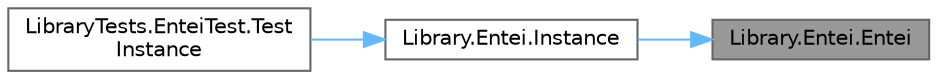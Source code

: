 digraph "Library.Entei.Entei"
{
 // INTERACTIVE_SVG=YES
 // LATEX_PDF_SIZE
  bgcolor="transparent";
  edge [fontname=Helvetica,fontsize=10,labelfontname=Helvetica,labelfontsize=10];
  node [fontname=Helvetica,fontsize=10,shape=box,height=0.2,width=0.4];
  rankdir="RL";
  Node1 [id="Node000001",label="Library.Entei.Entei",height=0.2,width=0.4,color="gray40", fillcolor="grey60", style="filled", fontcolor="black",tooltip="Constructor de Entei, implementa el patron GRASP creator."];
  Node1 -> Node2 [id="edge1_Node000001_Node000002",dir="back",color="steelblue1",style="solid",tooltip=" "];
  Node2 [id="Node000002",label="Library.Entei.Instance",height=0.2,width=0.4,color="grey40", fillcolor="white", style="filled",URL="$classLibrary_1_1Entei.html#a8bdaa25d06a7918e9a73bceafbcfe6ca",tooltip="Este método retorna una copia del pokemon aplicando así, el patrón prototype."];
  Node2 -> Node3 [id="edge2_Node000002_Node000003",dir="back",color="steelblue1",style="solid",tooltip=" "];
  Node3 [id="Node000003",label="LibraryTests.EnteiTest.Test\lInstance",height=0.2,width=0.4,color="grey40", fillcolor="white", style="filled",URL="$classLibraryTests_1_1EnteiTest.html#aea94e25bfe7c570bf322ffc9a7490dce",tooltip="Test del método Instance."];
}
